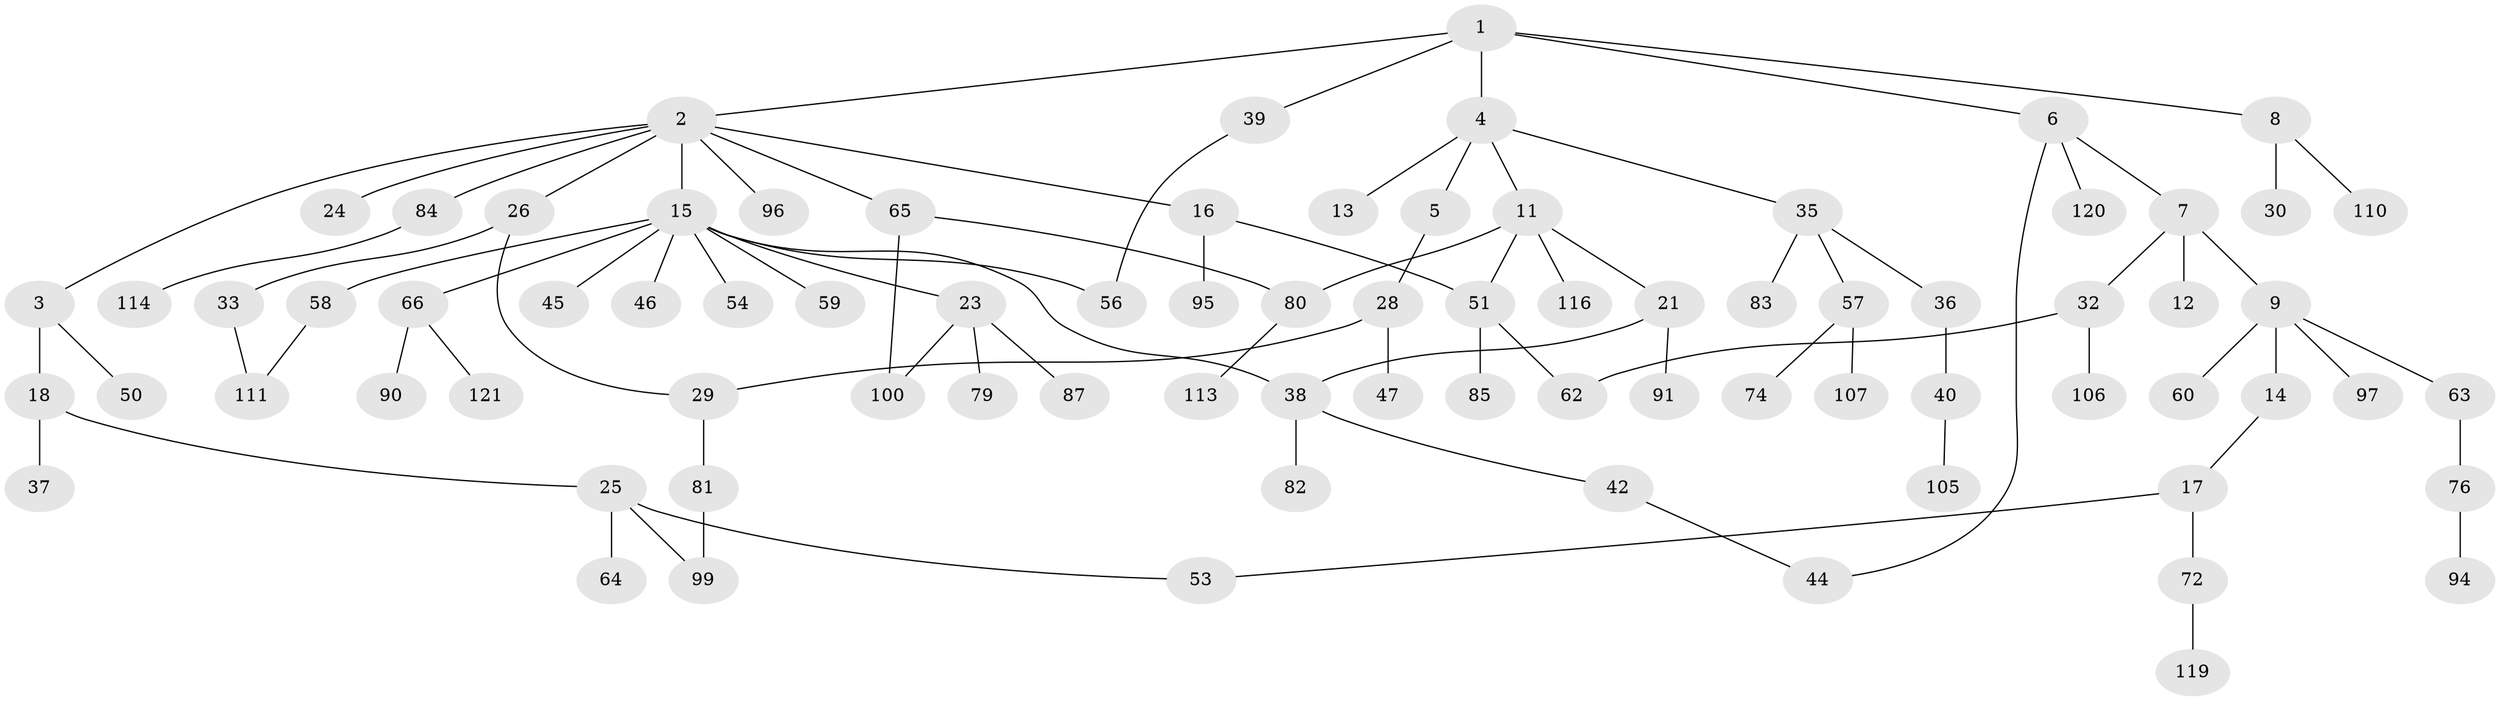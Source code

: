 // original degree distribution, {6: 0.00819672131147541, 8: 0.01639344262295082, 3: 0.1885245901639344, 5: 0.03278688524590164, 4: 0.07377049180327869, 2: 0.2786885245901639, 1: 0.4016393442622951}
// Generated by graph-tools (version 1.1) at 2025/41/03/06/25 10:41:27]
// undirected, 82 vertices, 92 edges
graph export_dot {
graph [start="1"]
  node [color=gray90,style=filled];
  1 [super="+77"];
  2 [super="+34"];
  3;
  4 [super="+10"];
  5 [super="+75"];
  6 [super="+104"];
  7;
  8 [super="+71"];
  9 [super="+19"];
  11 [super="+31"];
  12 [super="+118"];
  13;
  14 [super="+52"];
  15 [super="+20"];
  16 [super="+49"];
  17 [super="+22"];
  18 [super="+78"];
  21 [super="+88"];
  23 [super="+98"];
  24 [super="+92"];
  25 [super="+27"];
  26 [super="+89"];
  28 [super="+48"];
  29 [super="+103"];
  30;
  32 [super="+73"];
  33 [super="+70"];
  35 [super="+41"];
  36;
  37;
  38 [super="+69"];
  39;
  40 [super="+43"];
  42;
  44 [super="+93"];
  45 [super="+67"];
  46;
  47;
  50;
  51;
  53 [super="+55"];
  54;
  56;
  57 [super="+115"];
  58 [super="+61"];
  59;
  60;
  62;
  63 [super="+112"];
  64;
  65 [super="+68"];
  66 [super="+86"];
  72 [super="+108"];
  74;
  76;
  79;
  80;
  81;
  82;
  83;
  84 [super="+102"];
  85 [super="+101"];
  87;
  90;
  91;
  94;
  95;
  96;
  97;
  99 [super="+122"];
  100 [super="+109"];
  105;
  106;
  107;
  110 [super="+117"];
  111;
  113;
  114;
  116;
  119;
  120;
  121;
  1 -- 2;
  1 -- 4;
  1 -- 6;
  1 -- 8;
  1 -- 39;
  2 -- 3;
  2 -- 15;
  2 -- 16;
  2 -- 24;
  2 -- 26;
  2 -- 65;
  2 -- 96;
  2 -- 84;
  3 -- 18;
  3 -- 50;
  4 -- 5;
  4 -- 13;
  4 -- 35;
  4 -- 11;
  5 -- 28;
  6 -- 7;
  6 -- 120;
  6 -- 44;
  7 -- 9;
  7 -- 12;
  7 -- 32;
  8 -- 30;
  8 -- 110;
  9 -- 14;
  9 -- 63;
  9 -- 97;
  9 -- 60;
  11 -- 21;
  11 -- 51;
  11 -- 80;
  11 -- 116;
  14 -- 17;
  15 -- 23;
  15 -- 45;
  15 -- 56;
  15 -- 59;
  15 -- 66;
  15 -- 46;
  15 -- 58;
  15 -- 54;
  15 -- 38;
  16 -- 51;
  16 -- 95;
  17 -- 72;
  17 -- 53;
  18 -- 25;
  18 -- 37;
  21 -- 38;
  21 -- 91;
  23 -- 79;
  23 -- 87;
  23 -- 100;
  25 -- 64;
  25 -- 99;
  25 -- 53;
  26 -- 33;
  26 -- 29;
  28 -- 29;
  28 -- 47;
  29 -- 81;
  32 -- 106;
  32 -- 62;
  33 -- 111;
  35 -- 36;
  35 -- 57;
  35 -- 83;
  36 -- 40;
  38 -- 42;
  38 -- 82;
  39 -- 56;
  40 -- 105;
  42 -- 44;
  51 -- 62;
  51 -- 85;
  57 -- 74;
  57 -- 107;
  58 -- 111;
  63 -- 76;
  65 -- 80;
  65 -- 100;
  66 -- 121;
  66 -- 90;
  72 -- 119;
  76 -- 94;
  80 -- 113;
  81 -- 99;
  84 -- 114;
}
